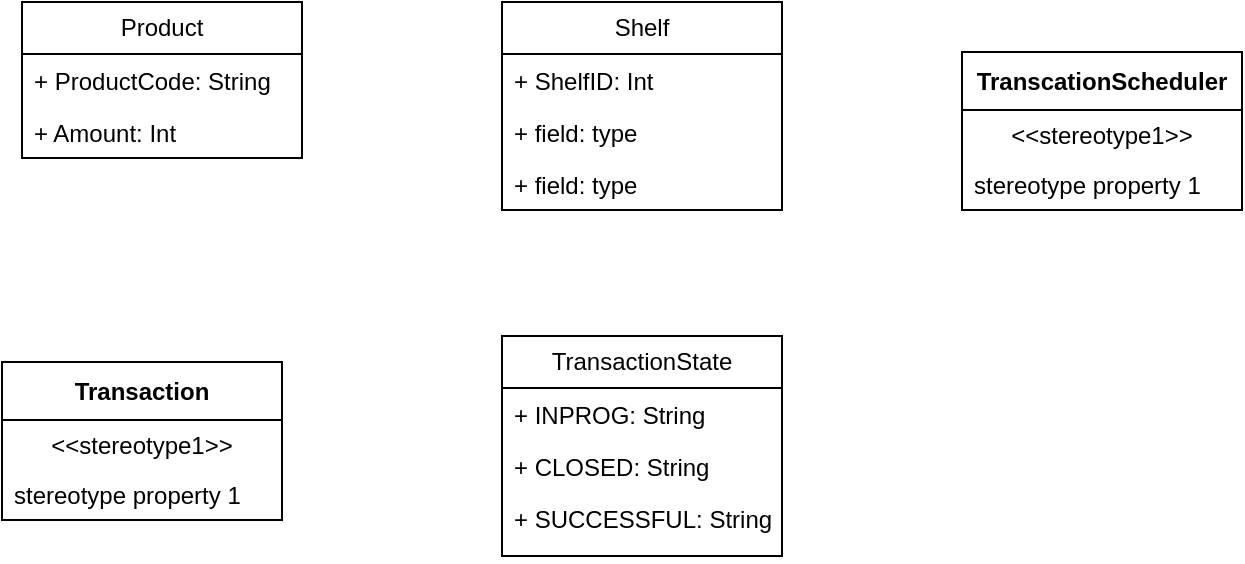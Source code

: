 <mxfile version="26.2.13">
  <diagram name="Page-1" id="FrOJ6H0TN-DytXBq-yOg">
    <mxGraphModel dx="1004" dy="678" grid="1" gridSize="10" guides="1" tooltips="1" connect="1" arrows="1" fold="1" page="1" pageScale="1" pageWidth="850" pageHeight="1100" math="0" shadow="0">
      <root>
        <mxCell id="0" />
        <mxCell id="1" parent="0" />
        <mxCell id="g5KsfhMx_yPBdhwttxT1-14" value="Product" style="swimlane;fontStyle=0;childLayout=stackLayout;horizontal=1;startSize=26;fillColor=none;horizontalStack=0;resizeParent=1;resizeParentMax=0;resizeLast=0;collapsible=1;marginBottom=0;whiteSpace=wrap;html=1;" vertex="1" parent="1">
          <mxGeometry x="70" y="120" width="140" height="78" as="geometry" />
        </mxCell>
        <mxCell id="g5KsfhMx_yPBdhwttxT1-15" value="+ ProductCode: String" style="text;strokeColor=none;fillColor=none;align=left;verticalAlign=top;spacingLeft=4;spacingRight=4;overflow=hidden;rotatable=0;points=[[0,0.5],[1,0.5]];portConstraint=eastwest;whiteSpace=wrap;html=1;" vertex="1" parent="g5KsfhMx_yPBdhwttxT1-14">
          <mxGeometry y="26" width="140" height="26" as="geometry" />
        </mxCell>
        <mxCell id="g5KsfhMx_yPBdhwttxT1-16" value="+ Amount: Int" style="text;strokeColor=none;fillColor=none;align=left;verticalAlign=top;spacingLeft=4;spacingRight=4;overflow=hidden;rotatable=0;points=[[0,0.5],[1,0.5]];portConstraint=eastwest;whiteSpace=wrap;html=1;" vertex="1" parent="g5KsfhMx_yPBdhwttxT1-14">
          <mxGeometry y="52" width="140" height="26" as="geometry" />
        </mxCell>
        <mxCell id="g5KsfhMx_yPBdhwttxT1-18" value="Shelf" style="swimlane;fontStyle=0;childLayout=stackLayout;horizontal=1;startSize=26;fillColor=none;horizontalStack=0;resizeParent=1;resizeParentMax=0;resizeLast=0;collapsible=1;marginBottom=0;whiteSpace=wrap;html=1;" vertex="1" parent="1">
          <mxGeometry x="310" y="120" width="140" height="104" as="geometry" />
        </mxCell>
        <mxCell id="g5KsfhMx_yPBdhwttxT1-19" value="+ ShelfID: Int" style="text;strokeColor=none;fillColor=none;align=left;verticalAlign=top;spacingLeft=4;spacingRight=4;overflow=hidden;rotatable=0;points=[[0,0.5],[1,0.5]];portConstraint=eastwest;whiteSpace=wrap;html=1;" vertex="1" parent="g5KsfhMx_yPBdhwttxT1-18">
          <mxGeometry y="26" width="140" height="26" as="geometry" />
        </mxCell>
        <mxCell id="g5KsfhMx_yPBdhwttxT1-20" value="+ field: type" style="text;strokeColor=none;fillColor=none;align=left;verticalAlign=top;spacingLeft=4;spacingRight=4;overflow=hidden;rotatable=0;points=[[0,0.5],[1,0.5]];portConstraint=eastwest;whiteSpace=wrap;html=1;" vertex="1" parent="g5KsfhMx_yPBdhwttxT1-18">
          <mxGeometry y="52" width="140" height="26" as="geometry" />
        </mxCell>
        <mxCell id="g5KsfhMx_yPBdhwttxT1-21" value="+ field: type" style="text;strokeColor=none;fillColor=none;align=left;verticalAlign=top;spacingLeft=4;spacingRight=4;overflow=hidden;rotatable=0;points=[[0,0.5],[1,0.5]];portConstraint=eastwest;whiteSpace=wrap;html=1;" vertex="1" parent="g5KsfhMx_yPBdhwttxT1-18">
          <mxGeometry y="78" width="140" height="26" as="geometry" />
        </mxCell>
        <mxCell id="g5KsfhMx_yPBdhwttxT1-22" value="Transaction" style="swimlane;fontStyle=1;align=center;verticalAlign=middle;childLayout=stackLayout;horizontal=1;startSize=29;horizontalStack=0;resizeParent=1;resizeParentMax=0;resizeLast=0;collapsible=0;marginBottom=0;html=1;whiteSpace=wrap;" vertex="1" parent="1">
          <mxGeometry x="60" y="300" width="140" height="79" as="geometry" />
        </mxCell>
        <mxCell id="g5KsfhMx_yPBdhwttxT1-23" value="&amp;lt;&amp;lt;stereotype1&amp;gt;&amp;gt;" style="text;html=1;strokeColor=none;fillColor=none;align=center;verticalAlign=middle;spacingLeft=4;spacingRight=4;overflow=hidden;rotatable=0;points=[[0,0.5],[1,0.5]];portConstraint=eastwest;whiteSpace=wrap;" vertex="1" parent="g5KsfhMx_yPBdhwttxT1-22">
          <mxGeometry y="29" width="140" height="25" as="geometry" />
        </mxCell>
        <mxCell id="g5KsfhMx_yPBdhwttxT1-24" value="stereotype property 1" style="text;html=1;strokeColor=none;fillColor=none;align=left;verticalAlign=middle;spacingLeft=4;spacingRight=4;overflow=hidden;rotatable=0;points=[[0,0.5],[1,0.5]];portConstraint=eastwest;whiteSpace=wrap;" vertex="1" parent="g5KsfhMx_yPBdhwttxT1-22">
          <mxGeometry y="54" width="140" height="25" as="geometry" />
        </mxCell>
        <mxCell id="g5KsfhMx_yPBdhwttxT1-28" value="TransactionState" style="swimlane;fontStyle=0;childLayout=stackLayout;horizontal=1;startSize=26;fillColor=none;horizontalStack=0;resizeParent=1;resizeParentMax=0;resizeLast=0;collapsible=1;marginBottom=0;whiteSpace=wrap;html=1;" vertex="1" parent="1">
          <mxGeometry x="310" y="287" width="140" height="110" as="geometry" />
        </mxCell>
        <mxCell id="g5KsfhMx_yPBdhwttxT1-29" value="+ INPROG: String" style="text;strokeColor=none;fillColor=none;align=left;verticalAlign=top;spacingLeft=4;spacingRight=4;overflow=hidden;rotatable=0;points=[[0,0.5],[1,0.5]];portConstraint=eastwest;whiteSpace=wrap;html=1;" vertex="1" parent="g5KsfhMx_yPBdhwttxT1-28">
          <mxGeometry y="26" width="140" height="26" as="geometry" />
        </mxCell>
        <mxCell id="g5KsfhMx_yPBdhwttxT1-30" value="+ CLOSED: String" style="text;strokeColor=none;fillColor=none;align=left;verticalAlign=top;spacingLeft=4;spacingRight=4;overflow=hidden;rotatable=0;points=[[0,0.5],[1,0.5]];portConstraint=eastwest;whiteSpace=wrap;html=1;" vertex="1" parent="g5KsfhMx_yPBdhwttxT1-28">
          <mxGeometry y="52" width="140" height="26" as="geometry" />
        </mxCell>
        <mxCell id="g5KsfhMx_yPBdhwttxT1-31" value="+ SUCCESSFUL: String" style="text;strokeColor=none;fillColor=none;align=left;verticalAlign=top;spacingLeft=4;spacingRight=4;overflow=hidden;rotatable=0;points=[[0,0.5],[1,0.5]];portConstraint=eastwest;whiteSpace=wrap;html=1;" vertex="1" parent="g5KsfhMx_yPBdhwttxT1-28">
          <mxGeometry y="78" width="140" height="32" as="geometry" />
        </mxCell>
        <mxCell id="g5KsfhMx_yPBdhwttxT1-33" value="TranscationScheduler" style="swimlane;fontStyle=1;align=center;verticalAlign=middle;childLayout=stackLayout;horizontal=1;startSize=29;horizontalStack=0;resizeParent=1;resizeParentMax=0;resizeLast=0;collapsible=0;marginBottom=0;html=1;whiteSpace=wrap;" vertex="1" parent="1">
          <mxGeometry x="540" y="145" width="140" height="79" as="geometry" />
        </mxCell>
        <mxCell id="g5KsfhMx_yPBdhwttxT1-34" value="&amp;lt;&amp;lt;stereotype1&amp;gt;&amp;gt;" style="text;html=1;strokeColor=none;fillColor=none;align=center;verticalAlign=middle;spacingLeft=4;spacingRight=4;overflow=hidden;rotatable=0;points=[[0,0.5],[1,0.5]];portConstraint=eastwest;whiteSpace=wrap;" vertex="1" parent="g5KsfhMx_yPBdhwttxT1-33">
          <mxGeometry y="29" width="140" height="25" as="geometry" />
        </mxCell>
        <mxCell id="g5KsfhMx_yPBdhwttxT1-35" value="stereotype property 1" style="text;html=1;strokeColor=none;fillColor=none;align=left;verticalAlign=middle;spacingLeft=4;spacingRight=4;overflow=hidden;rotatable=0;points=[[0,0.5],[1,0.5]];portConstraint=eastwest;whiteSpace=wrap;" vertex="1" parent="g5KsfhMx_yPBdhwttxT1-33">
          <mxGeometry y="54" width="140" height="25" as="geometry" />
        </mxCell>
      </root>
    </mxGraphModel>
  </diagram>
</mxfile>
